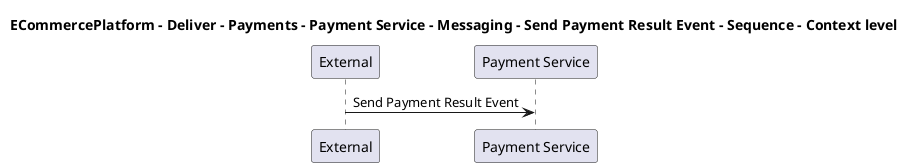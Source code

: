 @startuml

title ECommercePlatform - Deliver - Payments - Payment Service - Messaging - Send Payment Result Event - Sequence - Context level

participant "External" as C4InterFlow.SoftwareSystems.ExternalSystem
participant "Payment Service" as ECommercePlatform.Deliver.Payments.SoftwareSystems.PaymentService

C4InterFlow.SoftwareSystems.ExternalSystem -> ECommercePlatform.Deliver.Payments.SoftwareSystems.PaymentService : Send Payment Result Event


@enduml
